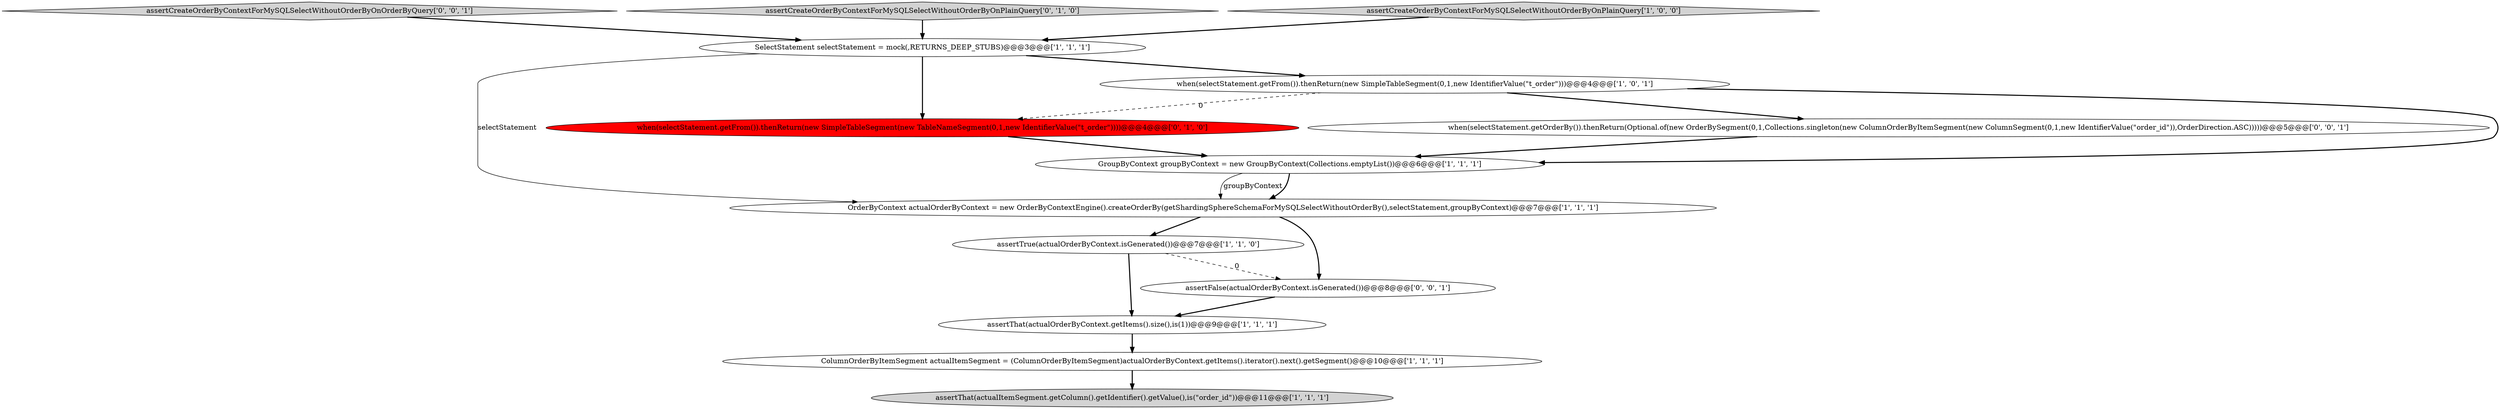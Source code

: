 digraph {
4 [style = filled, label = "assertThat(actualOrderByContext.getItems().size(),is(1))@@@9@@@['1', '1', '1']", fillcolor = white, shape = ellipse image = "AAA0AAABBB1BBB"];
13 [style = filled, label = "assertFalse(actualOrderByContext.isGenerated())@@@8@@@['0', '0', '1']", fillcolor = white, shape = ellipse image = "AAA0AAABBB3BBB"];
8 [style = filled, label = "when(selectStatement.getFrom()).thenReturn(new SimpleTableSegment(0,1,new IdentifierValue(\"t_order\")))@@@4@@@['1', '0', '1']", fillcolor = white, shape = ellipse image = "AAA0AAABBB1BBB"];
6 [style = filled, label = "SelectStatement selectStatement = mock(,RETURNS_DEEP_STUBS)@@@3@@@['1', '1', '1']", fillcolor = white, shape = ellipse image = "AAA0AAABBB1BBB"];
12 [style = filled, label = "assertCreateOrderByContextForMySQLSelectWithoutOrderByOnOrderByQuery['0', '0', '1']", fillcolor = lightgray, shape = diamond image = "AAA0AAABBB3BBB"];
3 [style = filled, label = "GroupByContext groupByContext = new GroupByContext(Collections.emptyList())@@@6@@@['1', '1', '1']", fillcolor = white, shape = ellipse image = "AAA0AAABBB1BBB"];
1 [style = filled, label = "assertTrue(actualOrderByContext.isGenerated())@@@7@@@['1', '1', '0']", fillcolor = white, shape = ellipse image = "AAA0AAABBB1BBB"];
0 [style = filled, label = "assertThat(actualItemSegment.getColumn().getIdentifier().getValue(),is(\"order_id\"))@@@11@@@['1', '1', '1']", fillcolor = lightgray, shape = ellipse image = "AAA0AAABBB1BBB"];
7 [style = filled, label = "OrderByContext actualOrderByContext = new OrderByContextEngine().createOrderBy(getShardingSphereSchemaForMySQLSelectWithoutOrderBy(),selectStatement,groupByContext)@@@7@@@['1', '1', '1']", fillcolor = white, shape = ellipse image = "AAA0AAABBB1BBB"];
10 [style = filled, label = "assertCreateOrderByContextForMySQLSelectWithoutOrderByOnPlainQuery['0', '1', '0']", fillcolor = lightgray, shape = diamond image = "AAA0AAABBB2BBB"];
9 [style = filled, label = "when(selectStatement.getFrom()).thenReturn(new SimpleTableSegment(new TableNameSegment(0,1,new IdentifierValue(\"t_order\"))))@@@4@@@['0', '1', '0']", fillcolor = red, shape = ellipse image = "AAA1AAABBB2BBB"];
2 [style = filled, label = "ColumnOrderByItemSegment actualItemSegment = (ColumnOrderByItemSegment)actualOrderByContext.getItems().iterator().next().getSegment()@@@10@@@['1', '1', '1']", fillcolor = white, shape = ellipse image = "AAA0AAABBB1BBB"];
5 [style = filled, label = "assertCreateOrderByContextForMySQLSelectWithoutOrderByOnPlainQuery['1', '0', '0']", fillcolor = lightgray, shape = diamond image = "AAA0AAABBB1BBB"];
11 [style = filled, label = "when(selectStatement.getOrderBy()).thenReturn(Optional.of(new OrderBySegment(0,1,Collections.singleton(new ColumnOrderByItemSegment(new ColumnSegment(0,1,new IdentifierValue(\"order_id\")),OrderDirection.ASC)))))@@@5@@@['0', '0', '1']", fillcolor = white, shape = ellipse image = "AAA0AAABBB3BBB"];
7->13 [style = bold, label=""];
8->9 [style = dashed, label="0"];
9->3 [style = bold, label=""];
1->4 [style = bold, label=""];
2->0 [style = bold, label=""];
7->1 [style = bold, label=""];
4->2 [style = bold, label=""];
6->7 [style = solid, label="selectStatement"];
5->6 [style = bold, label=""];
6->9 [style = bold, label=""];
3->7 [style = solid, label="groupByContext"];
3->7 [style = bold, label=""];
11->3 [style = bold, label=""];
8->11 [style = bold, label=""];
12->6 [style = bold, label=""];
10->6 [style = bold, label=""];
6->8 [style = bold, label=""];
8->3 [style = bold, label=""];
13->4 [style = bold, label=""];
1->13 [style = dashed, label="0"];
}
